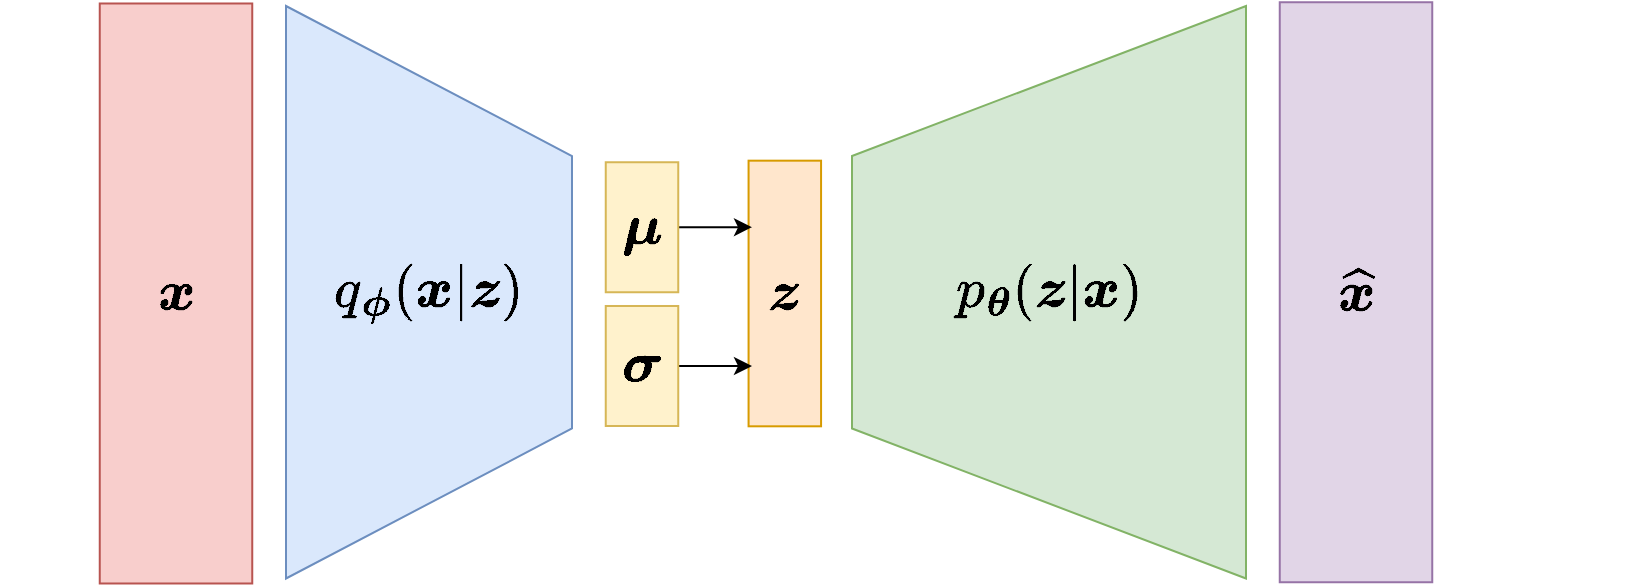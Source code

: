 <mxfile version="17.1.3" type="github"><diagram id="tQcmENb0MH0VWbFSTofc" name="Page-1"><mxGraphModel dx="1038" dy="556" grid="1" gridSize="10" guides="1" tooltips="1" connect="1" arrows="1" fold="1" page="1" pageScale="1" pageWidth="850" pageHeight="1100" math="1" shadow="0"><root><mxCell id="0"/><mxCell id="1" parent="0"/><mxCell id="7O-LBpLlPcFBpe5iwsRA-6" value="&lt;div style=&quot;font-size: 24px&quot;&gt;&lt;font style=&quot;font-size: 24px&quot;&gt;\[q_{\boldsymbol{\phi}}(\boldsymbol&lt;br&gt;{x}|\boldsymbol{z} )\]&lt;/font&gt;&lt;/div&gt;" style="shape=trapezoid;perimeter=trapezoidPerimeter;whiteSpace=wrap;html=1;fixedSize=1;direction=south;size=75;rounded=0;fillColor=#dae8fc;strokeColor=#6c8ebf;" parent="1" vertex="1"><mxGeometry x="185" y="50" width="143" height="286.25" as="geometry"/></mxCell><mxCell id="7O-LBpLlPcFBpe5iwsRA-16" value="&lt;font style=&quot;font-size: 24px&quot;&gt;\[\boldsymbol{z}\]&lt;/font&gt;" style="rounded=0;whiteSpace=wrap;html=1;rotation=90;fillColor=#ffe6cc;strokeColor=#d79b00;labelPosition=center;verticalLabelPosition=middle;align=center;verticalAlign=middle;direction=west;horizontal=0;" parent="1" vertex="1"><mxGeometry x="368" y="175.62" width="132.82" height="36.25" as="geometry"/></mxCell><mxCell id="7O-LBpLlPcFBpe5iwsRA-20" style="edgeStyle=orthogonalEdgeStyle;orthogonalLoop=1;jettySize=auto;html=1;exitX=0.5;exitY=1;exitDx=0;exitDy=0;fontSize=18;" parent="1" source="7O-LBpLlPcFBpe5iwsRA-17" edge="1"><mxGeometry relative="1" as="geometry"><mxPoint x="418" y="161" as="targetPoint"/></mxGeometry></mxCell><mxCell id="7O-LBpLlPcFBpe5iwsRA-17" value="&lt;font style=&quot;font-size: 24px&quot;&gt;\[\boldsymbol{\mu}\]&lt;/font&gt;" style="rounded=0;whiteSpace=wrap;html=1;rotation=90;fillColor=#fff2cc;strokeColor=#d6b656;labelPosition=center;verticalLabelPosition=middle;align=center;verticalAlign=middle;direction=west;horizontal=0;" parent="1" vertex="1"><mxGeometry x="330.5" y="142.5" width="65" height="36.25" as="geometry"/></mxCell><mxCell id="7O-LBpLlPcFBpe5iwsRA-23" style="edgeStyle=orthogonalEdgeStyle;orthogonalLoop=1;jettySize=auto;html=1;exitX=0.5;exitY=1;exitDx=0;exitDy=0;fontSize=18;" parent="1" source="7O-LBpLlPcFBpe5iwsRA-19" edge="1"><mxGeometry relative="1" as="geometry"><mxPoint x="418" y="230" as="targetPoint"/></mxGeometry></mxCell><mxCell id="7O-LBpLlPcFBpe5iwsRA-19" value="&lt;font style=&quot;font-size: 24px&quot;&gt;\[\boldsymbol{\sigma}\]&lt;/font&gt;" style="rounded=0;whiteSpace=wrap;html=1;rotation=90;fillColor=#fff2cc;strokeColor=#d6b656;labelPosition=center;verticalLabelPosition=middle;align=center;verticalAlign=middle;direction=west;horizontal=0;" parent="1" vertex="1"><mxGeometry x="333" y="211.87" width="60" height="36.25" as="geometry"/></mxCell><mxCell id="7O-LBpLlPcFBpe5iwsRA-24" value="&lt;div style=&quot;font-size: 24px&quot;&gt;&lt;font style=&quot;font-size: 24px&quot;&gt;\[p_{\boldsymbol{\theta}}(\boldsymbol&lt;br&gt;{z}|\boldsymbol{x} )\]&lt;/font&gt;&lt;/div&gt;" style="shape=trapezoid;perimeter=trapezoidPerimeter;whiteSpace=wrap;html=1;fixedSize=1;direction=north;size=75;rounded=0;fillColor=#d5e8d4;strokeColor=#82b366;" parent="1" vertex="1"><mxGeometry x="468" y="50" width="197" height="286.25" as="geometry"/></mxCell><mxCell id="7O-LBpLlPcFBpe5iwsRA-25" value="&lt;font style=&quot;font-size: 24px&quot;&gt;\[\boldsymbol{x}\]&lt;/font&gt;" style="rounded=0;whiteSpace=wrap;html=1;rotation=90;fillColor=#f8cecc;strokeColor=#b85450;labelPosition=center;verticalLabelPosition=middle;align=center;verticalAlign=middle;direction=west;horizontal=0;" parent="1" vertex="1"><mxGeometry x="-15" y="155.62" width="290" height="76.25" as="geometry"/></mxCell><mxCell id="dXbU3LLUFzCgL4zlDeqd-1" value="&lt;font style=&quot;font-size: 24px&quot;&gt;\[\widehat{\boldsymbol{x}}\]&lt;/font&gt;" style="rounded=0;whiteSpace=wrap;html=1;rotation=90;fillColor=#e1d5e7;strokeColor=#9673a6;labelPosition=center;verticalLabelPosition=middle;align=center;verticalAlign=middle;direction=west;horizontal=0;" vertex="1" parent="1"><mxGeometry x="575" y="155" width="290" height="76.25" as="geometry"/></mxCell></root></mxGraphModel></diagram></mxfile>